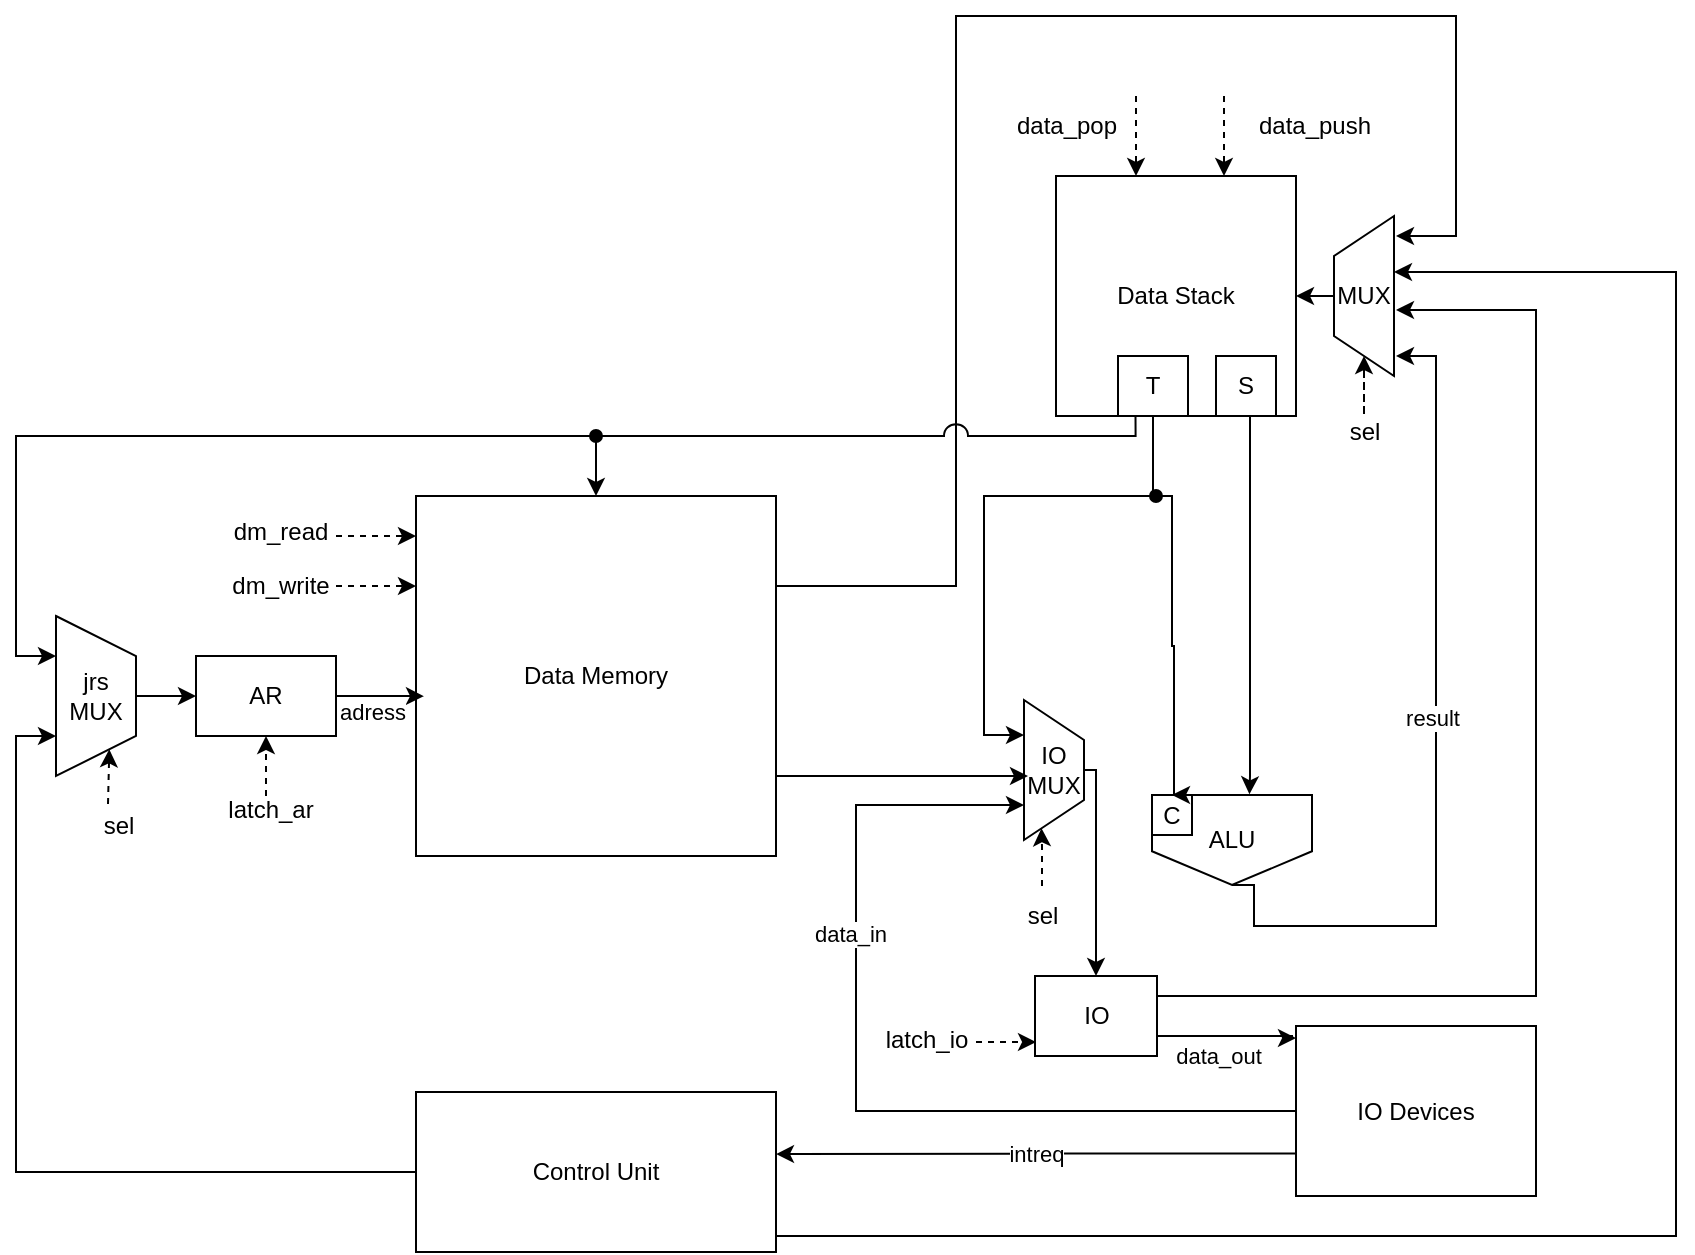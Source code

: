 <mxfile version="28.1.2">
  <diagram name="Страница — 1" id="j2LrrgSGsXx05MhXZqLG">
    <mxGraphModel dx="1952" dy="2108" grid="1" gridSize="10" guides="1" tooltips="1" connect="1" arrows="1" fold="1" page="1" pageScale="1" pageWidth="1100" pageHeight="850" math="0" shadow="0">
      <root>
        <mxCell id="0" />
        <mxCell id="1" parent="0" />
        <mxCell id="ph01uLmYoId5l7dZ_dLc-10" value="Data Stack" style="rounded=0;whiteSpace=wrap;html=1;fillColor=none;" parent="1" vertex="1">
          <mxGeometry x="720" y="40" width="120" height="120" as="geometry" />
        </mxCell>
        <mxCell id="ph01uLmYoId5l7dZ_dLc-28" style="edgeStyle=orthogonalEdgeStyle;rounded=0;orthogonalLoop=1;jettySize=auto;html=1;exitX=0.5;exitY=1;exitDx=0;exitDy=0;entryX=0.609;entryY=-0.008;entryDx=0;entryDy=0;entryPerimeter=0;" parent="1" source="ph01uLmYoId5l7dZ_dLc-16" target="ph01uLmYoId5l7dZ_dLc-12" edge="1">
          <mxGeometry relative="1" as="geometry">
            <Array as="points">
              <mxPoint x="817" y="160" />
              <mxPoint x="817" y="340" />
              <mxPoint x="817" y="340" />
            </Array>
            <mxPoint x="828" y="290" as="sourcePoint" />
          </mxGeometry>
        </mxCell>
        <mxCell id="ph01uLmYoId5l7dZ_dLc-14" value="" style="group" parent="1" vertex="1" connectable="0">
          <mxGeometry x="768" y="319.5" width="80" height="75" as="geometry" />
        </mxCell>
        <mxCell id="ph01uLmYoId5l7dZ_dLc-12" value="ALU" style="shape=offPageConnector;whiteSpace=wrap;html=1;fillColor=none;" parent="ph01uLmYoId5l7dZ_dLc-14" vertex="1">
          <mxGeometry y="30" width="80" height="45" as="geometry" />
        </mxCell>
        <mxCell id="ph01uLmYoId5l7dZ_dLc-13" value="C" style="rounded=0;whiteSpace=wrap;html=1;fillColor=none;" parent="ph01uLmYoId5l7dZ_dLc-14" vertex="1">
          <mxGeometry y="30" width="20" height="20" as="geometry" />
        </mxCell>
        <mxCell id="ph01uLmYoId5l7dZ_dLc-43" style="edgeStyle=orthogonalEdgeStyle;rounded=0;orthogonalLoop=1;jettySize=auto;html=1;startArrow=none;startFill=0;exitX=1;exitY=0.25;exitDx=0;exitDy=0;" parent="1" edge="1" source="ph01uLmYoId5l7dZ_dLc-15">
          <mxGeometry relative="1" as="geometry">
            <mxPoint x="670" y="239" as="sourcePoint" />
            <mxPoint x="890" y="70" as="targetPoint" />
            <Array as="points">
              <mxPoint x="670" y="245" />
              <mxPoint x="670" y="-40" />
              <mxPoint x="920" y="-40" />
              <mxPoint x="920" y="70" />
            </Array>
          </mxGeometry>
        </mxCell>
        <mxCell id="ph01uLmYoId5l7dZ_dLc-15" value="Data Memory" style="whiteSpace=wrap;html=1;aspect=fixed;fillColor=none;" parent="1" vertex="1">
          <mxGeometry x="400" y="200" width="180" height="180" as="geometry" />
        </mxCell>
        <mxCell id="ph01uLmYoId5l7dZ_dLc-16" value="S" style="rounded=0;whiteSpace=wrap;html=1;fillColor=none;" parent="1" vertex="1">
          <mxGeometry x="800" y="130" width="30" height="30" as="geometry" />
        </mxCell>
        <mxCell id="ph01uLmYoId5l7dZ_dLc-17" value="T" style="rounded=0;whiteSpace=wrap;html=1;fillColor=none;" parent="1" vertex="1">
          <mxGeometry x="751" y="130" width="35" height="30" as="geometry" />
        </mxCell>
        <mxCell id="ph01uLmYoId5l7dZ_dLc-19" value="" style="endArrow=classic;html=1;rounded=0;entryX=0.5;entryY=0;entryDx=0;entryDy=0;dashed=1;" parent="1" edge="1">
          <mxGeometry width="50" height="50" relative="1" as="geometry">
            <mxPoint x="760" as="sourcePoint" />
            <mxPoint x="760" y="40" as="targetPoint" />
          </mxGeometry>
        </mxCell>
        <mxCell id="ph01uLmYoId5l7dZ_dLc-20" value="" style="endArrow=classic;html=1;rounded=0;entryX=0.75;entryY=0;entryDx=0;entryDy=0;dashed=1;" parent="1" edge="1">
          <mxGeometry width="50" height="50" relative="1" as="geometry">
            <mxPoint x="804" as="sourcePoint" />
            <mxPoint x="804" y="40" as="targetPoint" />
          </mxGeometry>
        </mxCell>
        <mxCell id="ph01uLmYoId5l7dZ_dLc-21" value="data_push" style="text;html=1;align=center;verticalAlign=middle;resizable=0;points=[];autosize=1;strokeColor=none;fillColor=none;" parent="1" vertex="1">
          <mxGeometry x="809" width="80" height="30" as="geometry" />
        </mxCell>
        <mxCell id="ph01uLmYoId5l7dZ_dLc-22" value="data_pop" style="text;html=1;align=center;verticalAlign=middle;resizable=0;points=[];autosize=1;strokeColor=none;fillColor=none;rotation=0;" parent="1" vertex="1">
          <mxGeometry x="690" width="70" height="30" as="geometry" />
        </mxCell>
        <mxCell id="ph01uLmYoId5l7dZ_dLc-29" style="edgeStyle=orthogonalEdgeStyle;rounded=0;orthogonalLoop=1;jettySize=auto;html=1;exitX=0.5;exitY=1;exitDx=0;exitDy=0;" parent="1" source="ph01uLmYoId5l7dZ_dLc-12" edge="1">
          <mxGeometry relative="1" as="geometry">
            <mxPoint x="890" y="130" as="targetPoint" />
            <Array as="points">
              <mxPoint x="819" y="415" />
              <mxPoint x="910" y="415" />
              <mxPoint x="910" y="130" />
            </Array>
          </mxGeometry>
        </mxCell>
        <mxCell id="ph01uLmYoId5l7dZ_dLc-30" value="result" style="edgeLabel;html=1;align=center;verticalAlign=middle;resizable=0;points=[];" parent="ph01uLmYoId5l7dZ_dLc-29" vertex="1" connectable="0">
          <mxGeometry x="0.061" y="2" relative="1" as="geometry">
            <mxPoint as="offset" />
          </mxGeometry>
        </mxCell>
        <mxCell id="ph01uLmYoId5l7dZ_dLc-33" value="AR" style="rounded=0;whiteSpace=wrap;html=1;fillColor=none;" parent="1" vertex="1">
          <mxGeometry x="290" y="280" width="70" height="40" as="geometry" />
        </mxCell>
        <mxCell id="ph01uLmYoId5l7dZ_dLc-34" style="edgeStyle=orthogonalEdgeStyle;rounded=0;orthogonalLoop=1;jettySize=auto;html=1;exitX=1;exitY=0.5;exitDx=0;exitDy=0;entryX=0.022;entryY=0.556;entryDx=0;entryDy=0;entryPerimeter=0;" parent="1" source="ph01uLmYoId5l7dZ_dLc-33" target="ph01uLmYoId5l7dZ_dLc-15" edge="1">
          <mxGeometry relative="1" as="geometry" />
        </mxCell>
        <mxCell id="ph01uLmYoId5l7dZ_dLc-58" value="adress" style="edgeLabel;html=1;align=center;verticalAlign=middle;resizable=0;points=[];" parent="ph01uLmYoId5l7dZ_dLc-34" vertex="1" connectable="0">
          <mxGeometry x="-0.087" y="-2" relative="1" as="geometry">
            <mxPoint x="-2" y="6" as="offset" />
          </mxGeometry>
        </mxCell>
        <mxCell id="ph01uLmYoId5l7dZ_dLc-45" style="edgeStyle=orthogonalEdgeStyle;rounded=0;orthogonalLoop=1;jettySize=auto;html=1;exitX=0.5;exitY=0;exitDx=0;exitDy=0;entryX=0;entryY=0.5;entryDx=0;entryDy=0;" parent="1" source="ph01uLmYoId5l7dZ_dLc-44" target="ph01uLmYoId5l7dZ_dLc-33" edge="1">
          <mxGeometry relative="1" as="geometry" />
        </mxCell>
        <mxCell id="ph01uLmYoId5l7dZ_dLc-44" value="&lt;div&gt;jrs&lt;/div&gt;MUX" style="shape=trapezoid;perimeter=trapezoidPerimeter;whiteSpace=wrap;html=1;fixedSize=1;fillColor=none;direction=south;" parent="1" vertex="1">
          <mxGeometry x="220" y="260" width="40" height="80" as="geometry" />
        </mxCell>
        <mxCell id="ph01uLmYoId5l7dZ_dLc-46" value="sel" style="text;html=1;align=center;verticalAlign=middle;resizable=0;points=[];autosize=1;strokeColor=none;fillColor=none;" parent="1" vertex="1">
          <mxGeometry x="231" y="350" width="40" height="30" as="geometry" />
        </mxCell>
        <mxCell id="ph01uLmYoId5l7dZ_dLc-47" value="" style="endArrow=classic;html=1;rounded=0;entryX=1;entryY=0.25;entryDx=0;entryDy=0;exitX=0.375;exitY=0.133;exitDx=0;exitDy=0;exitPerimeter=0;dashed=1;" parent="1" source="ph01uLmYoId5l7dZ_dLc-46" target="ph01uLmYoId5l7dZ_dLc-44" edge="1">
          <mxGeometry width="50" height="50" relative="1" as="geometry">
            <mxPoint x="250" y="360" as="sourcePoint" />
            <mxPoint x="300" y="310" as="targetPoint" />
          </mxGeometry>
        </mxCell>
        <mxCell id="ph01uLmYoId5l7dZ_dLc-49" style="edgeStyle=orthogonalEdgeStyle;rounded=0;orthogonalLoop=1;jettySize=auto;html=1;exitX=0;exitY=0.5;exitDx=0;exitDy=0;entryX=0.75;entryY=1;entryDx=0;entryDy=0;" parent="1" source="ph01uLmYoId5l7dZ_dLc-48" target="ph01uLmYoId5l7dZ_dLc-44" edge="1">
          <mxGeometry relative="1" as="geometry">
            <mxPoint x="220" y="300" as="targetPoint" />
            <Array as="points">
              <mxPoint x="200" y="538" />
              <mxPoint x="200" y="320" />
            </Array>
          </mxGeometry>
        </mxCell>
        <mxCell id="ph01uLmYoId5l7dZ_dLc-90" style="edgeStyle=orthogonalEdgeStyle;rounded=0;orthogonalLoop=1;jettySize=auto;html=1;exitX=1;exitY=0.75;exitDx=0;exitDy=0;entryX=0.75;entryY=1;entryDx=0;entryDy=0;" parent="1" edge="1">
          <mxGeometry relative="1" as="geometry">
            <mxPoint x="889" y="88" as="targetPoint" />
            <mxPoint x="580" y="566" as="sourcePoint" />
            <Array as="points">
              <mxPoint x="580" y="570" />
              <mxPoint x="1030" y="570" />
              <mxPoint x="1030" y="88" />
            </Array>
          </mxGeometry>
        </mxCell>
        <mxCell id="ph01uLmYoId5l7dZ_dLc-48" value="Control Unit" style="rounded=0;whiteSpace=wrap;html=1;fillColor=none;" parent="1" vertex="1">
          <mxGeometry x="400" y="498" width="180" height="80" as="geometry" />
        </mxCell>
        <mxCell id="ph01uLmYoId5l7dZ_dLc-77" style="edgeStyle=orthogonalEdgeStyle;rounded=0;orthogonalLoop=1;jettySize=auto;html=1;exitX=1;exitY=0.75;exitDx=0;exitDy=0;" parent="1" source="ph01uLmYoId5l7dZ_dLc-50" edge="1">
          <mxGeometry relative="1" as="geometry">
            <mxPoint x="840" y="471" as="targetPoint" />
            <Array as="points">
              <mxPoint x="838" y="470" />
            </Array>
          </mxGeometry>
        </mxCell>
        <mxCell id="0Ebu1gB2lMmuUdV_STJC-7" value="data_out" style="edgeLabel;html=1;align=center;verticalAlign=middle;resizable=0;points=[];" vertex="1" connectable="0" parent="ph01uLmYoId5l7dZ_dLc-77">
          <mxGeometry x="-0.262" relative="1" as="geometry">
            <mxPoint x="4" y="10" as="offset" />
          </mxGeometry>
        </mxCell>
        <mxCell id="ph01uLmYoId5l7dZ_dLc-78" style="edgeStyle=orthogonalEdgeStyle;rounded=0;orthogonalLoop=1;jettySize=auto;html=1;exitX=1;exitY=0.25;exitDx=0;exitDy=0;" parent="1" edge="1">
          <mxGeometry relative="1" as="geometry">
            <mxPoint x="890" y="107" as="targetPoint" />
            <mxPoint x="770.5" y="457" as="sourcePoint" />
            <Array as="points">
              <mxPoint x="771" y="450" />
              <mxPoint x="960" y="450" />
              <mxPoint x="960" y="107" />
            </Array>
          </mxGeometry>
        </mxCell>
        <mxCell id="ph01uLmYoId5l7dZ_dLc-50" value="IO" style="rounded=0;whiteSpace=wrap;html=1;fillColor=none;" parent="1" vertex="1">
          <mxGeometry x="709.5" y="440" width="61" height="40" as="geometry" />
        </mxCell>
        <mxCell id="ph01uLmYoId5l7dZ_dLc-75" style="edgeStyle=orthogonalEdgeStyle;rounded=0;orthogonalLoop=1;jettySize=auto;html=1;exitX=0;exitY=0.75;exitDx=0;exitDy=0;entryX=1;entryY=0.388;entryDx=0;entryDy=0;entryPerimeter=0;" parent="1" source="ph01uLmYoId5l7dZ_dLc-51" target="ph01uLmYoId5l7dZ_dLc-48" edge="1">
          <mxGeometry relative="1" as="geometry" />
        </mxCell>
        <mxCell id="0Ebu1gB2lMmuUdV_STJC-4" value="intreq" style="edgeLabel;html=1;align=center;verticalAlign=middle;resizable=0;points=[];" vertex="1" connectable="0" parent="ph01uLmYoId5l7dZ_dLc-75">
          <mxGeometry x="0.001" relative="1" as="geometry">
            <mxPoint as="offset" />
          </mxGeometry>
        </mxCell>
        <mxCell id="ph01uLmYoId5l7dZ_dLc-87" style="edgeStyle=orthogonalEdgeStyle;rounded=0;orthogonalLoop=1;jettySize=auto;html=1;exitX=0;exitY=0.5;exitDx=0;exitDy=0;entryX=0.75;entryY=1;entryDx=0;entryDy=0;" parent="1" source="ph01uLmYoId5l7dZ_dLc-51" target="ph01uLmYoId5l7dZ_dLc-68" edge="1">
          <mxGeometry relative="1" as="geometry">
            <Array as="points">
              <mxPoint x="620" y="508" />
              <mxPoint x="620" y="354" />
            </Array>
          </mxGeometry>
        </mxCell>
        <mxCell id="0Ebu1gB2lMmuUdV_STJC-6" value="data_in" style="edgeLabel;html=1;align=center;verticalAlign=middle;resizable=0;points=[];" vertex="1" connectable="0" parent="ph01uLmYoId5l7dZ_dLc-87">
          <mxGeometry x="0.35" y="3" relative="1" as="geometry">
            <mxPoint as="offset" />
          </mxGeometry>
        </mxCell>
        <mxCell id="ph01uLmYoId5l7dZ_dLc-51" value="IO Devices" style="rounded=0;whiteSpace=wrap;html=1;fillColor=none;" parent="1" vertex="1">
          <mxGeometry x="840" y="465" width="120" height="85" as="geometry" />
        </mxCell>
        <mxCell id="ph01uLmYoId5l7dZ_dLc-59" value="" style="edgeStyle=none;orthogonalLoop=1;jettySize=auto;html=1;rounded=0;entryX=0.5;entryY=1;entryDx=0;entryDy=0;dashed=1;" parent="1" target="ph01uLmYoId5l7dZ_dLc-33" edge="1">
          <mxGeometry width="100" relative="1" as="geometry">
            <mxPoint x="325" y="350" as="sourcePoint" />
            <mxPoint x="370" y="350" as="targetPoint" />
            <Array as="points" />
          </mxGeometry>
        </mxCell>
        <mxCell id="ph01uLmYoId5l7dZ_dLc-60" value="latch_ar" style="text;html=1;align=center;verticalAlign=middle;resizable=0;points=[];autosize=1;strokeColor=none;fillColor=none;" parent="1" vertex="1">
          <mxGeometry x="292" y="342" width="70" height="30" as="geometry" />
        </mxCell>
        <mxCell id="ph01uLmYoId5l7dZ_dLc-63" value="" style="edgeStyle=none;orthogonalLoop=1;jettySize=auto;html=1;rounded=0;dashed=1;" parent="1" edge="1">
          <mxGeometry width="100" relative="1" as="geometry">
            <mxPoint x="360" y="220" as="sourcePoint" />
            <mxPoint x="400" y="220" as="targetPoint" />
            <Array as="points" />
          </mxGeometry>
        </mxCell>
        <mxCell id="ph01uLmYoId5l7dZ_dLc-65" value="dm_read" style="text;html=1;align=center;verticalAlign=middle;resizable=0;points=[];autosize=1;strokeColor=none;fillColor=none;" parent="1" vertex="1">
          <mxGeometry x="297" y="203" width="70" height="30" as="geometry" />
        </mxCell>
        <mxCell id="ph01uLmYoId5l7dZ_dLc-66" value="" style="edgeStyle=none;orthogonalLoop=1;jettySize=auto;html=1;rounded=0;dashed=1;entryX=0;entryY=0.25;entryDx=0;entryDy=0;" parent="1" target="ph01uLmYoId5l7dZ_dLc-15" edge="1">
          <mxGeometry width="100" relative="1" as="geometry">
            <mxPoint x="360" y="245" as="sourcePoint" />
            <mxPoint x="420" y="220" as="targetPoint" />
            <Array as="points" />
          </mxGeometry>
        </mxCell>
        <mxCell id="ph01uLmYoId5l7dZ_dLc-67" value="dm_write" style="text;html=1;align=center;verticalAlign=middle;resizable=0;points=[];autosize=1;strokeColor=none;fillColor=none;" parent="1" vertex="1">
          <mxGeometry x="297" y="230" width="70" height="30" as="geometry" />
        </mxCell>
        <mxCell id="ph01uLmYoId5l7dZ_dLc-73" style="edgeStyle=orthogonalEdgeStyle;rounded=0;orthogonalLoop=1;jettySize=auto;html=1;entryX=0.5;entryY=0;entryDx=0;entryDy=0;exitX=0.5;exitY=0;exitDx=0;exitDy=0;" parent="1" source="ph01uLmYoId5l7dZ_dLc-68" target="ph01uLmYoId5l7dZ_dLc-50" edge="1">
          <mxGeometry relative="1" as="geometry">
            <Array as="points">
              <mxPoint x="740" y="337" />
            </Array>
          </mxGeometry>
        </mxCell>
        <mxCell id="ph01uLmYoId5l7dZ_dLc-68" value="IO MUX" style="shape=trapezoid;perimeter=trapezoidPerimeter;whiteSpace=wrap;html=1;fixedSize=1;fillColor=none;direction=south;" parent="1" vertex="1">
          <mxGeometry x="704" y="302" width="30" height="70" as="geometry" />
        </mxCell>
        <mxCell id="ph01uLmYoId5l7dZ_dLc-74" value="" style="edgeStyle=orthogonalEdgeStyle;orthogonalLoop=1;jettySize=auto;html=1;rounded=0;entryX=0.25;entryY=1;entryDx=0;entryDy=0;jumpStyle=arc;jumpSize=13;startArrow=none;startFill=0;exitX=0.5;exitY=1;exitDx=0;exitDy=0;" parent="1" source="ph01uLmYoId5l7dZ_dLc-17" target="ph01uLmYoId5l7dZ_dLc-68" edge="1">
          <mxGeometry width="100" relative="1" as="geometry">
            <mxPoint x="770" y="190" as="sourcePoint" />
            <mxPoint x="750" y="220" as="targetPoint" />
            <Array as="points">
              <mxPoint x="769" y="200" />
              <mxPoint x="684" y="200" />
              <mxPoint x="684" y="320" />
            </Array>
          </mxGeometry>
        </mxCell>
        <mxCell id="ph01uLmYoId5l7dZ_dLc-76" style="edgeStyle=orthogonalEdgeStyle;rounded=0;orthogonalLoop=1;jettySize=auto;html=1;exitX=1;exitY=0.75;exitDx=0;exitDy=0;entryX=0.643;entryY=0.967;entryDx=0;entryDy=0;entryPerimeter=0;" parent="1" edge="1">
          <mxGeometry relative="1" as="geometry">
            <mxPoint x="580" y="328" as="sourcePoint" />
            <mxPoint x="705.99" y="340.01" as="targetPoint" />
            <Array as="points">
              <mxPoint x="580" y="340" />
            </Array>
          </mxGeometry>
        </mxCell>
        <mxCell id="ph01uLmYoId5l7dZ_dLc-79" value="" style="edgeStyle=none;orthogonalLoop=1;jettySize=auto;html=1;rounded=0;dashed=1;" parent="1" edge="1">
          <mxGeometry width="100" relative="1" as="geometry">
            <mxPoint x="680" y="473" as="sourcePoint" />
            <mxPoint x="710" y="473" as="targetPoint" />
            <Array as="points" />
          </mxGeometry>
        </mxCell>
        <mxCell id="ph01uLmYoId5l7dZ_dLc-80" value="latch_io" style="text;html=1;align=center;verticalAlign=middle;resizable=0;points=[];autosize=1;strokeColor=none;fillColor=none;" parent="1" vertex="1">
          <mxGeometry x="625" y="457" width="60" height="30" as="geometry" />
        </mxCell>
        <mxCell id="ph01uLmYoId5l7dZ_dLc-82" style="edgeStyle=orthogonalEdgeStyle;rounded=0;orthogonalLoop=1;jettySize=auto;html=1;exitX=0.5;exitY=0;exitDx=0;exitDy=0;entryX=1;entryY=0.5;entryDx=0;entryDy=0;" parent="1" source="ph01uLmYoId5l7dZ_dLc-81" target="ph01uLmYoId5l7dZ_dLc-10" edge="1">
          <mxGeometry relative="1" as="geometry" />
        </mxCell>
        <mxCell id="ph01uLmYoId5l7dZ_dLc-81" value="MUX" style="shape=trapezoid;perimeter=trapezoidPerimeter;whiteSpace=wrap;html=1;fixedSize=1;direction=north;fillColor=none;" parent="1" vertex="1">
          <mxGeometry x="859" y="60" width="30" height="80" as="geometry" />
        </mxCell>
        <mxCell id="ph01uLmYoId5l7dZ_dLc-84" style="edgeStyle=orthogonalEdgeStyle;rounded=0;orthogonalLoop=1;jettySize=auto;html=1;entryX=1;entryY=0.75;entryDx=0;entryDy=0;dashed=1;" parent="1" source="ph01uLmYoId5l7dZ_dLc-83" target="ph01uLmYoId5l7dZ_dLc-68" edge="1">
          <mxGeometry relative="1" as="geometry" />
        </mxCell>
        <mxCell id="ph01uLmYoId5l7dZ_dLc-83" value="sel" style="text;html=1;align=center;verticalAlign=middle;resizable=0;points=[];autosize=1;strokeColor=none;fillColor=none;" parent="1" vertex="1">
          <mxGeometry x="693" y="395" width="40" height="30" as="geometry" />
        </mxCell>
        <mxCell id="ph01uLmYoId5l7dZ_dLc-86" style="edgeStyle=orthogonalEdgeStyle;rounded=0;orthogonalLoop=1;jettySize=auto;html=1;entryX=0;entryY=0.5;entryDx=0;entryDy=0;dashed=1;" parent="1" source="ph01uLmYoId5l7dZ_dLc-85" target="ph01uLmYoId5l7dZ_dLc-81" edge="1">
          <mxGeometry relative="1" as="geometry" />
        </mxCell>
        <mxCell id="ph01uLmYoId5l7dZ_dLc-85" value="sel" style="text;html=1;align=center;verticalAlign=middle;resizable=0;points=[];autosize=1;strokeColor=none;fillColor=none;" parent="1" vertex="1">
          <mxGeometry x="854" y="153" width="40" height="30" as="geometry" />
        </mxCell>
        <mxCell id="ph01uLmYoId5l7dZ_dLc-91" value="" style="edgeStyle=orthogonalEdgeStyle;orthogonalLoop=1;jettySize=auto;html=1;rounded=0;exitX=0.25;exitY=1;exitDx=0;exitDy=0;entryX=0.25;entryY=1;entryDx=0;entryDy=0;jumpStyle=arc;jumpSize=12;" parent="1" source="ph01uLmYoId5l7dZ_dLc-17" edge="1" target="ph01uLmYoId5l7dZ_dLc-44">
          <mxGeometry width="100" relative="1" as="geometry">
            <mxPoint x="700" y="180" as="sourcePoint" />
            <mxPoint x="490" y="160" as="targetPoint" />
            <Array as="points">
              <mxPoint x="760" y="170" />
              <mxPoint x="200" y="170" />
              <mxPoint x="200" y="280" />
            </Array>
          </mxGeometry>
        </mxCell>
        <mxCell id="0Ebu1gB2lMmuUdV_STJC-1" value="" style="endArrow=classic;html=1;rounded=0;entryX=0.5;entryY=0;entryDx=0;entryDy=0;startArrow=oval;startFill=1;" edge="1" parent="1" target="ph01uLmYoId5l7dZ_dLc-15">
          <mxGeometry width="50" height="50" relative="1" as="geometry">
            <mxPoint x="490" y="170" as="sourcePoint" />
            <mxPoint x="670" y="230" as="targetPoint" />
          </mxGeometry>
        </mxCell>
        <mxCell id="0Ebu1gB2lMmuUdV_STJC-2" value="" style="endArrow=classic;html=1;rounded=0;edgeStyle=orthogonalEdgeStyle;startArrow=oval;startFill=1;entryX=0.5;entryY=0;entryDx=0;entryDy=0;" edge="1" parent="1" target="ph01uLmYoId5l7dZ_dLc-13">
          <mxGeometry width="50" height="50" relative="1" as="geometry">
            <mxPoint x="770" y="200" as="sourcePoint" />
            <mxPoint x="790" y="330" as="targetPoint" />
            <Array as="points">
              <mxPoint x="778" y="200" />
              <mxPoint x="778" y="275" />
              <mxPoint x="779" y="275" />
              <mxPoint x="779" y="350" />
            </Array>
          </mxGeometry>
        </mxCell>
      </root>
    </mxGraphModel>
  </diagram>
</mxfile>
